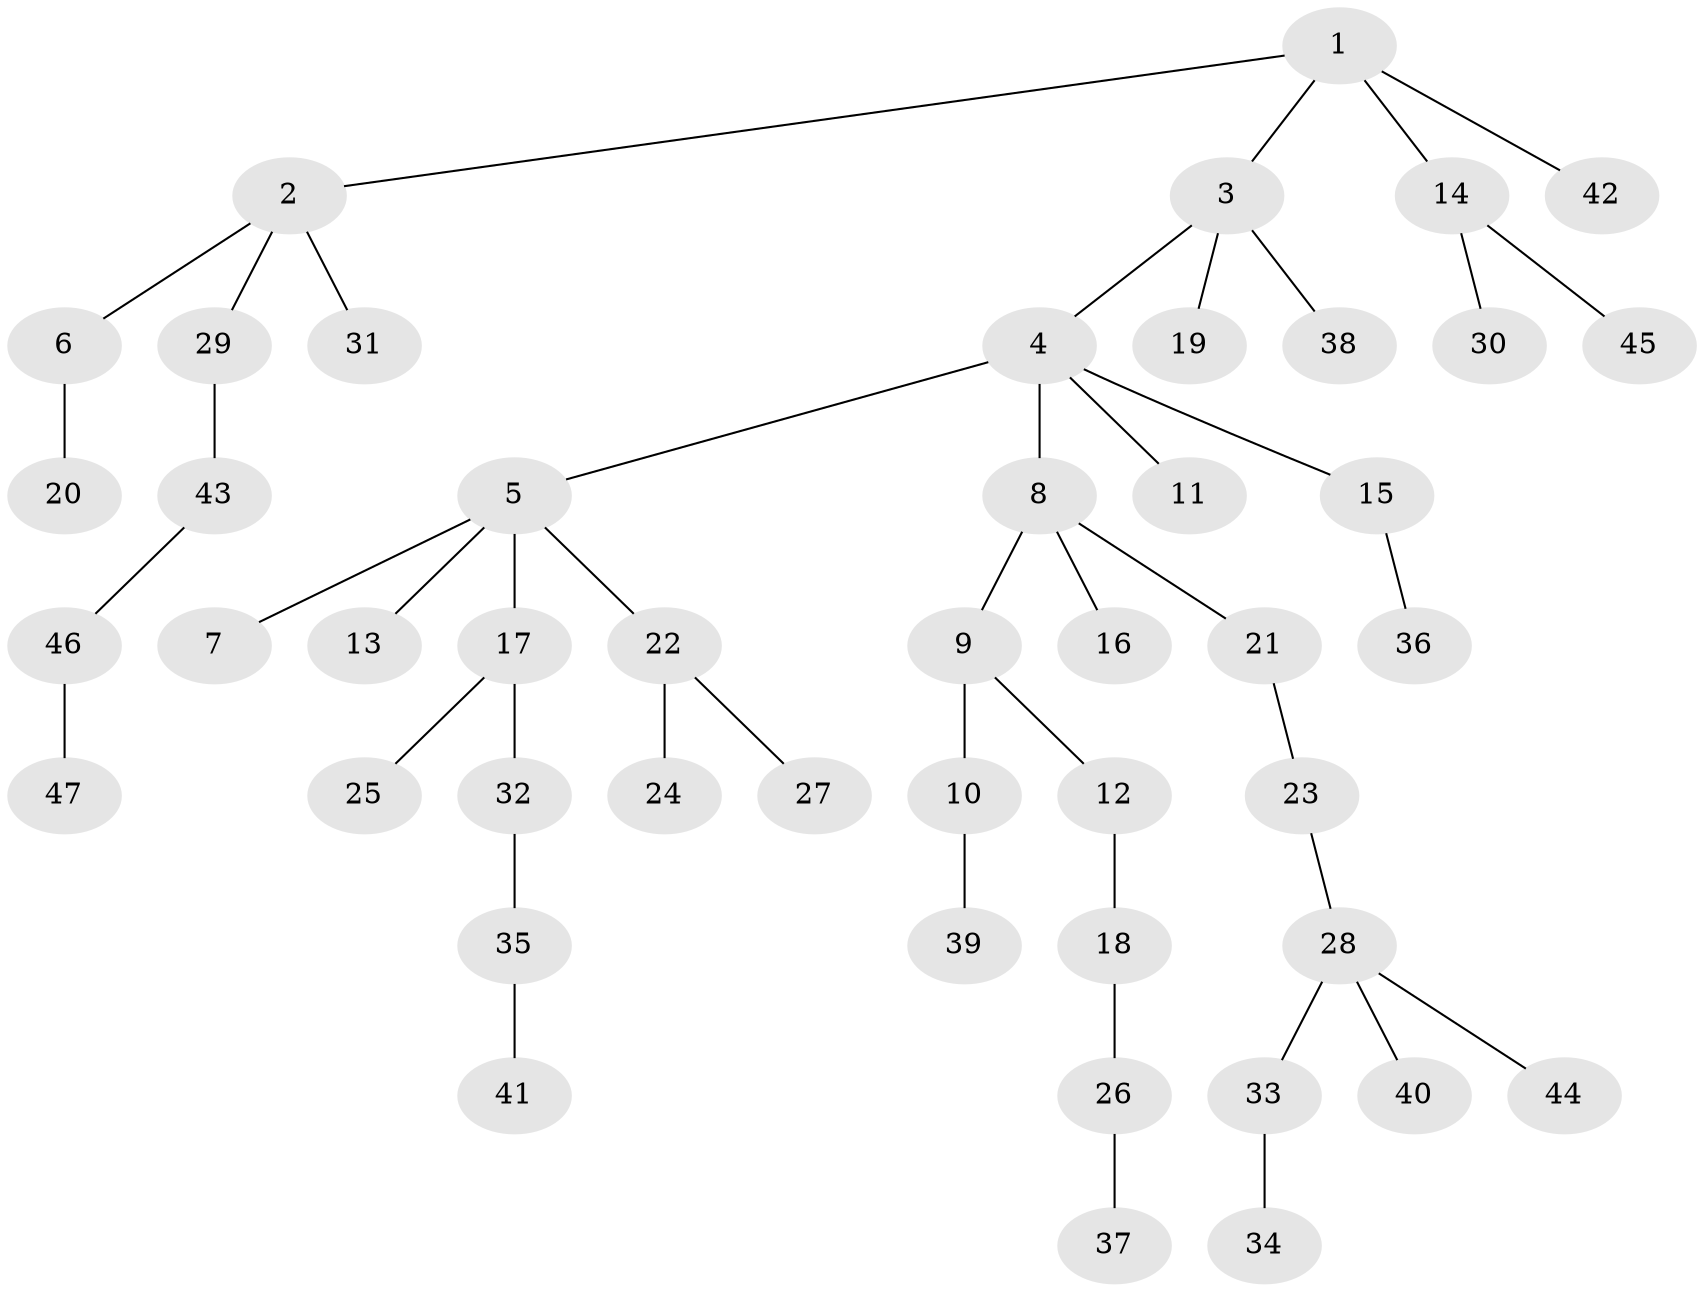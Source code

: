 // original degree distribution, {5: 0.045454545454545456, 7: 0.011363636363636364, 6: 0.011363636363636364, 3: 0.13636363636363635, 1: 0.48863636363636365, 4: 0.045454545454545456, 2: 0.26136363636363635}
// Generated by graph-tools (version 1.1) at 2025/36/03/09/25 02:36:36]
// undirected, 47 vertices, 46 edges
graph export_dot {
graph [start="1"]
  node [color=gray90,style=filled];
  1;
  2;
  3;
  4;
  5;
  6;
  7;
  8;
  9;
  10;
  11;
  12;
  13;
  14;
  15;
  16;
  17;
  18;
  19;
  20;
  21;
  22;
  23;
  24;
  25;
  26;
  27;
  28;
  29;
  30;
  31;
  32;
  33;
  34;
  35;
  36;
  37;
  38;
  39;
  40;
  41;
  42;
  43;
  44;
  45;
  46;
  47;
  1 -- 2 [weight=1.0];
  1 -- 3 [weight=1.0];
  1 -- 14 [weight=1.0];
  1 -- 42 [weight=1.0];
  2 -- 6 [weight=1.0];
  2 -- 29 [weight=1.0];
  2 -- 31 [weight=1.0];
  3 -- 4 [weight=1.0];
  3 -- 19 [weight=1.0];
  3 -- 38 [weight=1.0];
  4 -- 5 [weight=1.0];
  4 -- 8 [weight=2.0];
  4 -- 11 [weight=1.0];
  4 -- 15 [weight=1.0];
  5 -- 7 [weight=1.0];
  5 -- 13 [weight=1.0];
  5 -- 17 [weight=1.0];
  5 -- 22 [weight=1.0];
  6 -- 20 [weight=1.0];
  8 -- 9 [weight=1.0];
  8 -- 16 [weight=1.0];
  8 -- 21 [weight=1.0];
  9 -- 10 [weight=1.0];
  9 -- 12 [weight=1.0];
  10 -- 39 [weight=1.0];
  12 -- 18 [weight=1.0];
  14 -- 30 [weight=1.0];
  14 -- 45 [weight=1.0];
  15 -- 36 [weight=1.0];
  17 -- 25 [weight=2.0];
  17 -- 32 [weight=1.0];
  18 -- 26 [weight=3.0];
  21 -- 23 [weight=1.0];
  22 -- 24 [weight=1.0];
  22 -- 27 [weight=1.0];
  23 -- 28 [weight=1.0];
  26 -- 37 [weight=1.0];
  28 -- 33 [weight=1.0];
  28 -- 40 [weight=1.0];
  28 -- 44 [weight=1.0];
  29 -- 43 [weight=1.0];
  32 -- 35 [weight=1.0];
  33 -- 34 [weight=3.0];
  35 -- 41 [weight=1.0];
  43 -- 46 [weight=1.0];
  46 -- 47 [weight=1.0];
}
